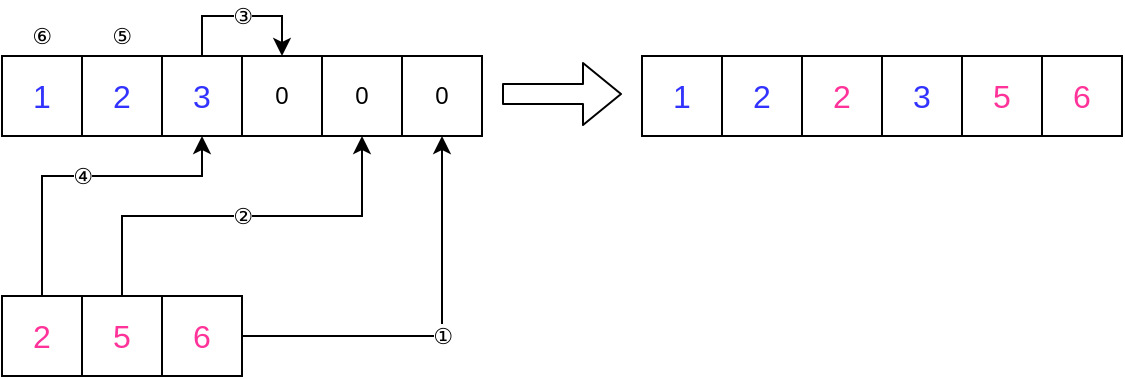 <mxfile version="10.9.5" type="device"><diagram id="Y-Xy0nulXwxrfoly5SlI" name="페이지-1"><mxGraphModel dx="1061" dy="775" grid="1" gridSize="10" guides="1" tooltips="1" connect="1" arrows="1" fold="1" page="1" pageScale="1" pageWidth="827" pageHeight="1169" math="0" shadow="0"><root><mxCell id="0"/><mxCell id="1" parent="0"/><mxCell id="fyiWvJkjfQXpbnbARBYC-1" value="1" style="whiteSpace=wrap;html=1;aspect=fixed;fontColor=#3333FF;fontSize=16;" vertex="1" parent="1"><mxGeometry x="40" y="100" width="40" height="40" as="geometry"/></mxCell><mxCell id="fyiWvJkjfQXpbnbARBYC-2" value="2" style="whiteSpace=wrap;html=1;aspect=fixed;fontColor=#3333FF;fontSize=16;" vertex="1" parent="1"><mxGeometry x="80" y="100" width="40" height="40" as="geometry"/></mxCell><mxCell id="fyiWvJkjfQXpbnbARBYC-12" value="③" style="edgeStyle=orthogonalEdgeStyle;rounded=0;orthogonalLoop=1;jettySize=auto;html=1;exitX=0.5;exitY=0;exitDx=0;exitDy=0;entryX=0.5;entryY=0;entryDx=0;entryDy=0;" edge="1" parent="1" source="fyiWvJkjfQXpbnbARBYC-3" target="fyiWvJkjfQXpbnbARBYC-4"><mxGeometry relative="1" as="geometry"/></mxCell><mxCell id="fyiWvJkjfQXpbnbARBYC-3" value="3" style="whiteSpace=wrap;html=1;aspect=fixed;fontColor=#3333FF;fontSize=16;" vertex="1" parent="1"><mxGeometry x="120" y="100" width="40" height="40" as="geometry"/></mxCell><mxCell id="fyiWvJkjfQXpbnbARBYC-4" value="0" style="whiteSpace=wrap;html=1;aspect=fixed;" vertex="1" parent="1"><mxGeometry x="160" y="100" width="40" height="40" as="geometry"/></mxCell><mxCell id="fyiWvJkjfQXpbnbARBYC-5" value="0" style="whiteSpace=wrap;html=1;aspect=fixed;" vertex="1" parent="1"><mxGeometry x="200" y="100" width="40" height="40" as="geometry"/></mxCell><mxCell id="fyiWvJkjfQXpbnbARBYC-6" value="0" style="whiteSpace=wrap;html=1;aspect=fixed;" vertex="1" parent="1"><mxGeometry x="240" y="100" width="40" height="40" as="geometry"/></mxCell><mxCell id="fyiWvJkjfQXpbnbARBYC-13" value="④" style="edgeStyle=orthogonalEdgeStyle;rounded=0;orthogonalLoop=1;jettySize=auto;html=1;exitX=0.5;exitY=0;exitDx=0;exitDy=0;entryX=0.5;entryY=1;entryDx=0;entryDy=0;" edge="1" parent="1" source="fyiWvJkjfQXpbnbARBYC-7" target="fyiWvJkjfQXpbnbARBYC-3"><mxGeometry relative="1" as="geometry"><Array as="points"><mxPoint x="60" y="160"/><mxPoint x="140" y="160"/></Array></mxGeometry></mxCell><mxCell id="fyiWvJkjfQXpbnbARBYC-7" value="2" style="whiteSpace=wrap;html=1;aspect=fixed;fontSize=16;fontColor=#FF3399;" vertex="1" parent="1"><mxGeometry x="40" y="220" width="40" height="40" as="geometry"/></mxCell><mxCell id="fyiWvJkjfQXpbnbARBYC-11" value="②" style="edgeStyle=orthogonalEdgeStyle;rounded=0;orthogonalLoop=1;jettySize=auto;html=1;exitX=0.5;exitY=0;exitDx=0;exitDy=0;entryX=0.5;entryY=1;entryDx=0;entryDy=0;" edge="1" parent="1" source="fyiWvJkjfQXpbnbARBYC-8" target="fyiWvJkjfQXpbnbARBYC-5"><mxGeometry relative="1" as="geometry"/></mxCell><mxCell id="fyiWvJkjfQXpbnbARBYC-8" value="5" style="whiteSpace=wrap;html=1;aspect=fixed;fontSize=16;fontColor=#FF3399;" vertex="1" parent="1"><mxGeometry x="80" y="220" width="40" height="40" as="geometry"/></mxCell><mxCell id="fyiWvJkjfQXpbnbARBYC-10" value="①" style="edgeStyle=orthogonalEdgeStyle;rounded=0;orthogonalLoop=1;jettySize=auto;html=1;exitX=1;exitY=0.5;exitDx=0;exitDy=0;entryX=0.5;entryY=1;entryDx=0;entryDy=0;" edge="1" parent="1" source="fyiWvJkjfQXpbnbARBYC-9" target="fyiWvJkjfQXpbnbARBYC-6"><mxGeometry relative="1" as="geometry"/></mxCell><mxCell id="fyiWvJkjfQXpbnbARBYC-9" value="6" style="whiteSpace=wrap;html=1;aspect=fixed;fontSize=16;fontColor=#FF3399;" vertex="1" parent="1"><mxGeometry x="120" y="220" width="40" height="40" as="geometry"/></mxCell><mxCell id="fyiWvJkjfQXpbnbARBYC-14" value="⑤" style="text;html=1;strokeColor=none;fillColor=none;align=center;verticalAlign=middle;whiteSpace=wrap;rounded=0;fontSize=11;fontColor=#000000;" vertex="1" parent="1"><mxGeometry x="80" y="80" width="40" height="20" as="geometry"/></mxCell><mxCell id="fyiWvJkjfQXpbnbARBYC-15" value="⑥" style="text;html=1;strokeColor=none;fillColor=none;align=center;verticalAlign=middle;whiteSpace=wrap;rounded=0;fontSize=11;fontColor=#000000;" vertex="1" parent="1"><mxGeometry x="40" y="80" width="40" height="20" as="geometry"/></mxCell><mxCell id="fyiWvJkjfQXpbnbARBYC-16" value="1" style="whiteSpace=wrap;html=1;aspect=fixed;fontColor=#3333FF;fontSize=16;" vertex="1" parent="1"><mxGeometry x="360" y="100" width="40" height="40" as="geometry"/></mxCell><mxCell id="fyiWvJkjfQXpbnbARBYC-17" value="2" style="whiteSpace=wrap;html=1;aspect=fixed;fontColor=#3333FF;fontSize=16;" vertex="1" parent="1"><mxGeometry x="400" y="100" width="40" height="40" as="geometry"/></mxCell><mxCell id="fyiWvJkjfQXpbnbARBYC-22" value="3" style="whiteSpace=wrap;html=1;aspect=fixed;fontColor=#3333FF;fontSize=16;" vertex="1" parent="1"><mxGeometry x="480" y="100" width="40" height="40" as="geometry"/></mxCell><mxCell id="fyiWvJkjfQXpbnbARBYC-23" value="2" style="whiteSpace=wrap;html=1;aspect=fixed;fontSize=16;fontColor=#FF3399;" vertex="1" parent="1"><mxGeometry x="440" y="100" width="40" height="40" as="geometry"/></mxCell><mxCell id="fyiWvJkjfQXpbnbARBYC-24" value="5" style="whiteSpace=wrap;html=1;aspect=fixed;fontSize=16;fontColor=#FF3399;" vertex="1" parent="1"><mxGeometry x="520" y="100" width="40" height="40" as="geometry"/></mxCell><mxCell id="fyiWvJkjfQXpbnbARBYC-25" value="6" style="whiteSpace=wrap;html=1;aspect=fixed;fontSize=16;fontColor=#FF3399;" vertex="1" parent="1"><mxGeometry x="560" y="100" width="40" height="40" as="geometry"/></mxCell><mxCell id="fyiWvJkjfQXpbnbARBYC-26" value="" style="shape=flexArrow;endArrow=classic;html=1;fontSize=11;fontColor=#000000;" edge="1" parent="1"><mxGeometry width="50" height="50" relative="1" as="geometry"><mxPoint x="290" y="119" as="sourcePoint"/><mxPoint x="350" y="119" as="targetPoint"/></mxGeometry></mxCell></root></mxGraphModel></diagram></mxfile>